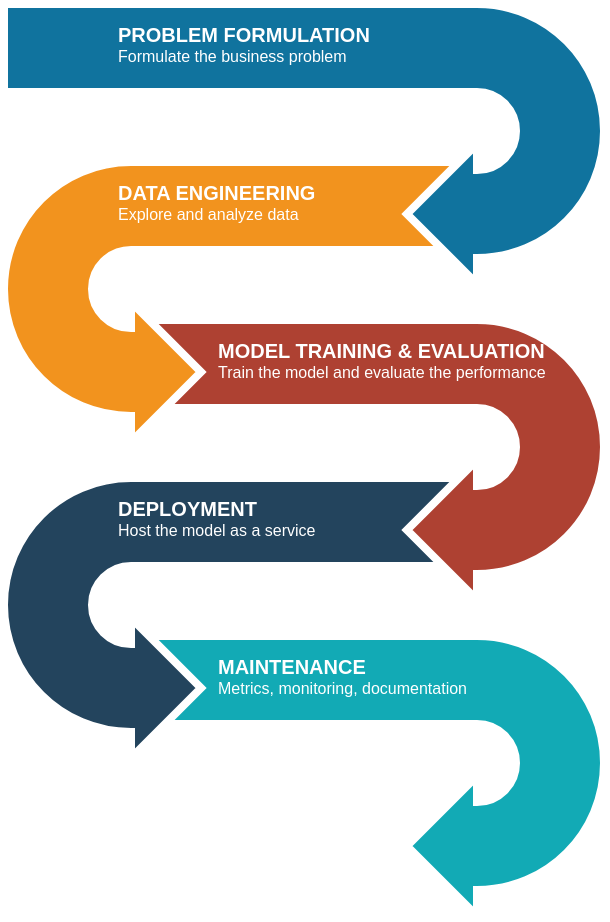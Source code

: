 <mxfile>
    <diagram id="KdiMpjQM8Yf1bzq2hjgc" name="Page-1">
        <mxGraphModel dx="848" dy="498" grid="1" gridSize="10" guides="1" tooltips="1" connect="1" arrows="1" fold="1" page="1" pageScale="1" pageWidth="850" pageHeight="1100" math="0" shadow="0">
            <root>
                <mxCell id="0"/>
                <mxCell id="1" parent="0"/>
                <mxCell id="2" value="" style="html=1;shadow=0;dashed=0;align=center;verticalAlign=middle;shape=mxgraph.arrows2.uTurnArrow;dy=22;arrowHead=70;dx2=35;strokeColor=#ffffff;fillColor=#12AAB5;fontSize=12;fontColor=#3333FF;flipH=1;flipV=1;strokeWidth=4;" vertex="1" parent="1">
                    <mxGeometry x="640" y="1201" width="230" height="140" as="geometry"/>
                </mxCell>
                <mxCell id="3" value="" style="html=1;shadow=0;dashed=0;align=center;verticalAlign=middle;shape=mxgraph.arrows2.uTurnArrow;dy=22;arrowHead=70;dx2=35;strokeColor=#ffffff;fillColor=#23445D;fontSize=12;fontColor=#3333FF;flipV=1;strokeWidth=4;" vertex="1" parent="1">
                    <mxGeometry x="570" y="1122" width="230" height="140" as="geometry"/>
                </mxCell>
                <mxCell id="4" value="" style="html=1;shadow=0;dashed=0;align=center;verticalAlign=middle;shape=mxgraph.arrows2.uTurnArrow;dy=22;arrowHead=70;dx2=35;strokeColor=#ffffff;fillColor=#AE4132;fontSize=12;fontColor=#3333FF;flipH=1;flipV=1;strokeWidth=4;" vertex="1" parent="1">
                    <mxGeometry x="640" y="1043" width="230" height="140" as="geometry"/>
                </mxCell>
                <mxCell id="5" value="" style="html=1;shadow=0;dashed=0;align=center;verticalAlign=middle;shape=mxgraph.arrows2.uTurnArrow;dy=22;arrowHead=70;dx2=35;strokeColor=#ffffff;fillColor=#F2931E;fontSize=12;fontColor=#3333FF;flipV=1;strokeWidth=4;" vertex="1" parent="1">
                    <mxGeometry x="570" y="964" width="230" height="140" as="geometry"/>
                </mxCell>
                <mxCell id="6" value="" style="html=1;shadow=0;dashed=0;align=center;verticalAlign=middle;shape=mxgraph.arrows2.uTurnArrow;dy=22;arrowHead=70;dx2=35;strokeColor=#ffffff;fillColor=#10739E;fontSize=12;fontColor=#3333FF;flipH=1;flipV=1;strokeWidth=4;" vertex="1" parent="1">
                    <mxGeometry x="570" y="885" width="300" height="140" as="geometry"/>
                </mxCell>
                <mxCell id="7" value="&lt;font style=&quot;font-size: 10px&quot;&gt;&lt;b&gt;PROBLEM FORMULATION&lt;/b&gt;&lt;br&gt;&lt;/font&gt;&lt;font style=&quot;font-size: 8px&quot;&gt;Formulate the business problem&lt;/font&gt;" style="rounded=0;whiteSpace=wrap;shadow=0;strokeColor=none;strokeWidth=6;fillColor=none;fontSize=7;fontColor=#FFFFFF;align=left;html=1;spacingLeft=5;" vertex="1" parent="1">
                    <mxGeometry x="620" y="885" width="170" height="40" as="geometry"/>
                </mxCell>
                <mxCell id="8" value="&lt;font style=&quot;font-size: 10px&quot;&gt;&lt;b&gt;DATA ENGINEERING&lt;/b&gt;&lt;br&gt;&lt;/font&gt;&lt;font style=&quot;font-size: 8px&quot;&gt;Explore and analyze data&lt;/font&gt;" style="rounded=0;whiteSpace=wrap;shadow=0;strokeColor=none;strokeWidth=6;fillColor=none;fontSize=7;fontColor=#FFFFFF;align=left;html=1;spacingLeft=5;verticalAlign=middle;" vertex="1" parent="1">
                    <mxGeometry x="620" y="964" width="150" height="40" as="geometry"/>
                </mxCell>
                <mxCell id="9" value="&lt;font style=&quot;font-size: 10px&quot;&gt;&lt;b&gt;MODEL TRAINING &amp;amp; EVALUATION&lt;/b&gt;&lt;br&gt;&lt;/font&gt;&lt;font style=&quot;font-size: 8px&quot;&gt;Train the model and evaluate the performance&lt;/font&gt;" style="rounded=0;whiteSpace=wrap;shadow=0;strokeColor=none;strokeWidth=6;fillColor=none;fontSize=7;fontColor=#FFFFFF;align=left;html=1;spacingLeft=5;" vertex="1" parent="1">
                    <mxGeometry x="670" y="1043" width="190" height="40" as="geometry"/>
                </mxCell>
                <mxCell id="10" value="&lt;b style=&quot;font-size: 10px&quot;&gt;DEPLOYMENT&lt;br&gt;&lt;/b&gt;&lt;font style=&quot;font-size: 8px&quot;&gt;Host the model as a service&lt;/font&gt;" style="rounded=0;whiteSpace=wrap;shadow=0;strokeColor=none;strokeWidth=6;fillColor=none;fontSize=7;fontColor=#FFFFFF;align=left;html=1;spacingLeft=5;" vertex="1" parent="1">
                    <mxGeometry x="620" y="1122" width="150" height="40" as="geometry"/>
                </mxCell>
                <mxCell id="11" value="&lt;b&gt;&lt;font style=&quot;font-size: 10px&quot;&gt;MAINTENANCE&lt;/font&gt;&lt;/b&gt;&lt;br style=&quot;font-size: 7px&quot;&gt;&lt;font style=&quot;font-size: 8px&quot;&gt;Metrics, monitoring, documentation&lt;/font&gt;" style="rounded=0;whiteSpace=wrap;shadow=0;strokeColor=none;strokeWidth=6;fillColor=none;fontSize=7;fontColor=#FFFFFF;align=left;html=1;spacingLeft=5;" vertex="1" parent="1">
                    <mxGeometry x="670" y="1201" width="150" height="40" as="geometry"/>
                </mxCell>
            </root>
        </mxGraphModel>
    </diagram>
</mxfile>